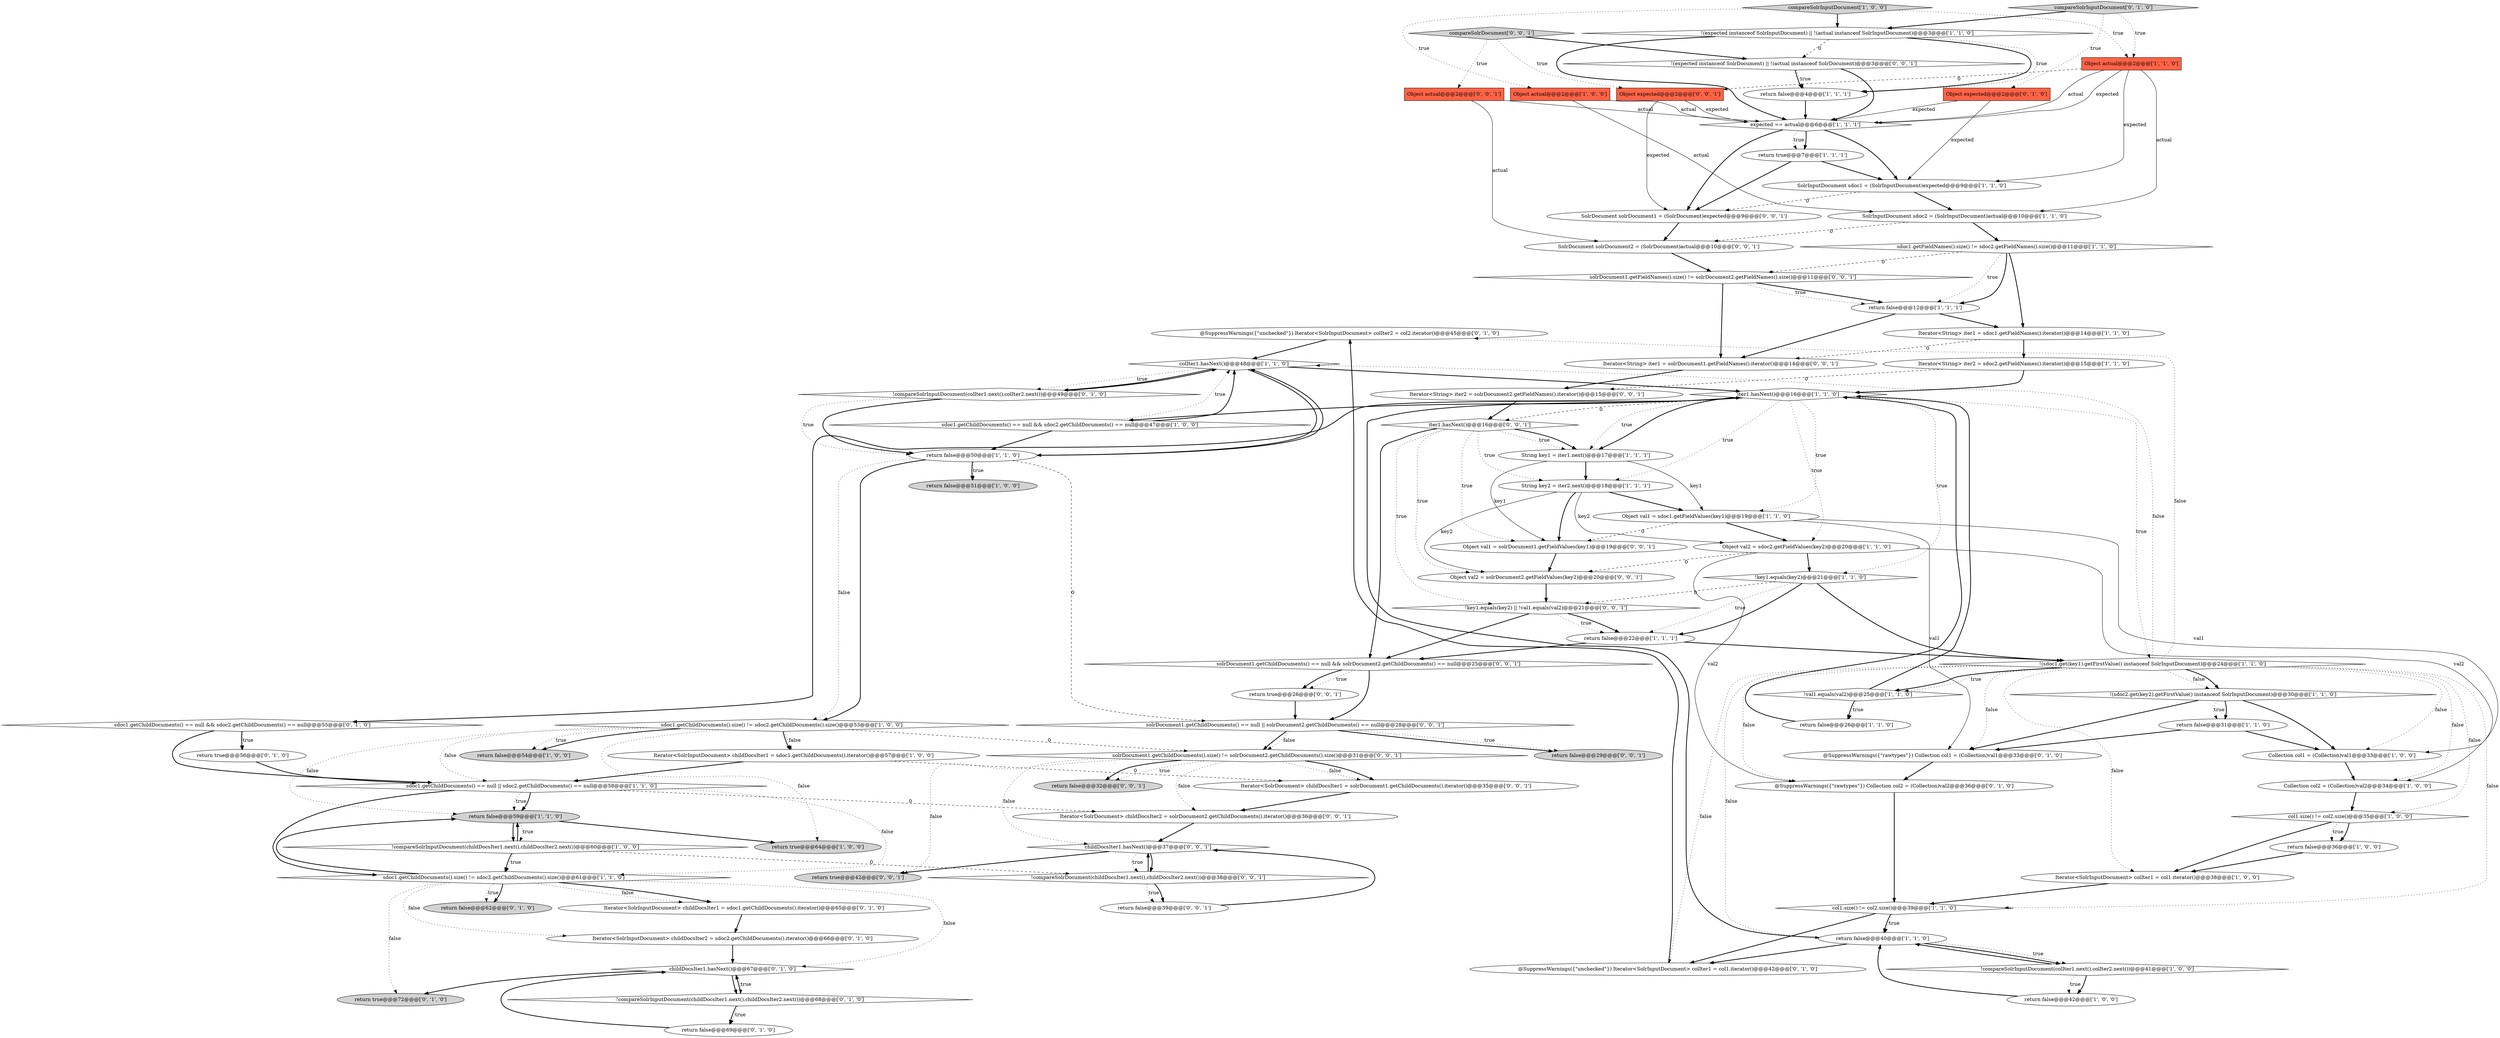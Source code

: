 digraph {
51 [style = filled, label = "@SuppressWarnings({\"unchecked\"}) Iterator<SolrInputDocument> colIter2 = col2.iterator()@@@45@@@['0', '1', '0']", fillcolor = white, shape = ellipse image = "AAA1AAABBB2BBB"];
79 [style = filled, label = "Iterator<SolrDocument> childDocsIter2 = solrDocument2.getChildDocuments().iterator()@@@36@@@['0', '0', '1']", fillcolor = white, shape = ellipse image = "AAA0AAABBB3BBB"];
50 [style = filled, label = "return false@@@69@@@['0', '1', '0']", fillcolor = white, shape = ellipse image = "AAA0AAABBB2BBB"];
82 [style = filled, label = "Iterator<SolrDocument> childDocsIter1 = solrDocument1.getChildDocuments().iterator()@@@35@@@['0', '0', '1']", fillcolor = white, shape = ellipse image = "AAA0AAABBB3BBB"];
68 [style = filled, label = "childDocsIter1.hasNext()@@@37@@@['0', '0', '1']", fillcolor = white, shape = diamond image = "AAA0AAABBB3BBB"];
63 [style = filled, label = "return false@@@39@@@['0', '0', '1']", fillcolor = white, shape = ellipse image = "AAA0AAABBB3BBB"];
28 [style = filled, label = "return true@@@7@@@['1', '1', '1']", fillcolor = white, shape = ellipse image = "AAA0AAABBB1BBB"];
5 [style = filled, label = "!(sdoc2.get(key2).getFirstValue() instanceof SolrInputDocument)@@@30@@@['1', '1', '0']", fillcolor = white, shape = diamond image = "AAA0AAABBB1BBB"];
45 [style = filled, label = "Iterator<SolrInputDocument> colIter1 = col1.iterator()@@@38@@@['1', '0', '0']", fillcolor = white, shape = ellipse image = "AAA0AAABBB1BBB"];
36 [style = filled, label = "Object actual@@@2@@@['1', '0', '0']", fillcolor = tomato, shape = box image = "AAA0AAABBB1BBB"];
4 [style = filled, label = "SolrInputDocument sdoc1 = (SolrInputDocument)expected@@@9@@@['1', '1', '0']", fillcolor = white, shape = ellipse image = "AAA0AAABBB1BBB"];
57 [style = filled, label = "return true@@@72@@@['0', '1', '0']", fillcolor = lightgray, shape = ellipse image = "AAA0AAABBB2BBB"];
20 [style = filled, label = "Iterator<SolrInputDocument> childDocsIter1 = sdoc1.getChildDocuments().iterator()@@@57@@@['1', '0', '0']", fillcolor = white, shape = ellipse image = "AAA0AAABBB1BBB"];
77 [style = filled, label = "solrDocument1.getChildDocuments().size() != solrDocument2.getChildDocuments().size()@@@31@@@['0', '0', '1']", fillcolor = white, shape = diamond image = "AAA0AAABBB3BBB"];
34 [style = filled, label = "!compareSolrInputDocument(childDocsIter1.next(),childDocsIter2.next())@@@60@@@['1', '0', '0']", fillcolor = white, shape = diamond image = "AAA0AAABBB1BBB"];
73 [style = filled, label = "SolrDocument solrDocument1 = (SolrDocument)expected@@@9@@@['0', '0', '1']", fillcolor = white, shape = ellipse image = "AAA0AAABBB3BBB"];
29 [style = filled, label = "!val1.equals(val2)@@@25@@@['1', '1', '0']", fillcolor = white, shape = diamond image = "AAA0AAABBB1BBB"];
18 [style = filled, label = "Collection col2 = (Collection)val2@@@34@@@['1', '0', '0']", fillcolor = white, shape = ellipse image = "AAA0AAABBB1BBB"];
21 [style = filled, label = "colIter1.hasNext()@@@48@@@['1', '1', '0']", fillcolor = white, shape = diamond image = "AAA0AAABBB1BBB"];
59 [style = filled, label = "!compareSolrInputDocument(childDocsIter1.next(),childDocsIter2.next())@@@68@@@['0', '1', '0']", fillcolor = white, shape = diamond image = "AAA0AAABBB2BBB"];
0 [style = filled, label = "col1.size() != col2.size()@@@39@@@['1', '1', '0']", fillcolor = white, shape = diamond image = "AAA0AAABBB1BBB"];
13 [style = filled, label = "expected == actual@@@6@@@['1', '1', '1']", fillcolor = white, shape = diamond image = "AAA0AAABBB1BBB"];
71 [style = filled, label = "Iterator<String> iter2 = solrDocument2.getFieldNames().iterator()@@@15@@@['0', '0', '1']", fillcolor = white, shape = ellipse image = "AAA0AAABBB3BBB"];
33 [style = filled, label = "return false@@@42@@@['1', '0', '0']", fillcolor = white, shape = ellipse image = "AAA0AAABBB1BBB"];
85 [style = filled, label = "Object expected@@@2@@@['0', '0', '1']", fillcolor = tomato, shape = box image = "AAA0AAABBB3BBB"];
25 [style = filled, label = "sdoc1.getChildDocuments().size() != sdoc2.getChildDocuments().size()@@@53@@@['1', '0', '0']", fillcolor = white, shape = diamond image = "AAA0AAABBB1BBB"];
65 [style = filled, label = "Iterator<String> iter1 = solrDocument1.getFieldNames().iterator()@@@14@@@['0', '0', '1']", fillcolor = white, shape = ellipse image = "AAA0AAABBB3BBB"];
3 [style = filled, label = "return false@@@50@@@['1', '1', '0']", fillcolor = white, shape = ellipse image = "AAA0AAABBB1BBB"];
1 [style = filled, label = "return false@@@51@@@['1', '0', '0']", fillcolor = lightgray, shape = ellipse image = "AAA0AAABBB1BBB"];
69 [style = filled, label = "!(expected instanceof SolrDocument) || !(actual instanceof SolrDocument)@@@3@@@['0', '0', '1']", fillcolor = white, shape = diamond image = "AAA0AAABBB3BBB"];
7 [style = filled, label = "return false@@@31@@@['1', '1', '0']", fillcolor = white, shape = ellipse image = "AAA0AAABBB1BBB"];
30 [style = filled, label = "!(sdoc1.get(key1).getFirstValue() instanceof SolrInputDocument)@@@24@@@['1', '1', '0']", fillcolor = white, shape = diamond image = "AAA0AAABBB1BBB"];
17 [style = filled, label = "return true@@@64@@@['1', '0', '0']", fillcolor = lightgray, shape = ellipse image = "AAA0AAABBB1BBB"];
41 [style = filled, label = "return false@@@4@@@['1', '1', '1']", fillcolor = white, shape = ellipse image = "AAA0AAABBB1BBB"];
8 [style = filled, label = "return false@@@59@@@['1', '1', '0']", fillcolor = lightgray, shape = ellipse image = "AAA0AAABBB1BBB"];
9 [style = filled, label = "return false@@@22@@@['1', '1', '1']", fillcolor = white, shape = ellipse image = "AAA0AAABBB1BBB"];
16 [style = filled, label = "String key1 = iter1.next()@@@17@@@['1', '1', '1']", fillcolor = white, shape = ellipse image = "AAA0AAABBB1BBB"];
10 [style = filled, label = "Object val1 = sdoc1.getFieldValues(key1)@@@19@@@['1', '1', '0']", fillcolor = white, shape = ellipse image = "AAA0AAABBB1BBB"];
15 [style = filled, label = "Collection col1 = (Collection)val1@@@33@@@['1', '0', '0']", fillcolor = white, shape = ellipse image = "AAA0AAABBB1BBB"];
32 [style = filled, label = "Iterator<String> iter1 = sdoc1.getFieldNames().iterator()@@@14@@@['1', '1', '0']", fillcolor = white, shape = ellipse image = "AAA0AAABBB1BBB"];
54 [style = filled, label = "@SuppressWarnings({\"rawtypes\"}) Collection col2 = (Collection)val2@@@36@@@['0', '1', '0']", fillcolor = white, shape = ellipse image = "AAA1AAABBB2BBB"];
62 [style = filled, label = "return true@@@42@@@['0', '0', '1']", fillcolor = lightgray, shape = ellipse image = "AAA0AAABBB3BBB"];
42 [style = filled, label = "SolrInputDocument sdoc2 = (SolrInputDocument)actual@@@10@@@['1', '1', '0']", fillcolor = white, shape = ellipse image = "AAA0AAABBB1BBB"];
44 [style = filled, label = "String key2 = iter2.next()@@@18@@@['1', '1', '1']", fillcolor = white, shape = ellipse image = "AAA0AAABBB1BBB"];
80 [style = filled, label = "Object actual@@@2@@@['0', '0', '1']", fillcolor = tomato, shape = box image = "AAA0AAABBB3BBB"];
39 [style = filled, label = "!key1.equals(key2)@@@21@@@['1', '1', '0']", fillcolor = white, shape = diamond image = "AAA0AAABBB1BBB"];
43 [style = filled, label = "return false@@@12@@@['1', '1', '1']", fillcolor = white, shape = ellipse image = "AAA0AAABBB1BBB"];
22 [style = filled, label = "return false@@@40@@@['1', '1', '0']", fillcolor = white, shape = ellipse image = "AAA0AAABBB1BBB"];
6 [style = filled, label = "sdoc1.getFieldNames().size() != sdoc2.getFieldNames().size()@@@11@@@['1', '1', '0']", fillcolor = white, shape = diamond image = "AAA0AAABBB1BBB"];
24 [style = filled, label = "Object val2 = sdoc2.getFieldValues(key2)@@@20@@@['1', '1', '0']", fillcolor = white, shape = ellipse image = "AAA0AAABBB1BBB"];
53 [style = filled, label = "Iterator<SolrInputDocument> childDocsIter2 = sdoc2.getChildDocuments().iterator()@@@66@@@['0', '1', '0']", fillcolor = white, shape = ellipse image = "AAA0AAABBB2BBB"];
31 [style = filled, label = "!(expected instanceof SolrInputDocument) || !(actual instanceof SolrInputDocument)@@@3@@@['1', '1', '0']", fillcolor = white, shape = diamond image = "AAA0AAABBB1BBB"];
14 [style = filled, label = "iter1.hasNext()@@@16@@@['1', '1', '0']", fillcolor = white, shape = diamond image = "AAA0AAABBB1BBB"];
67 [style = filled, label = "SolrDocument solrDocument2 = (SolrDocument)actual@@@10@@@['0', '0', '1']", fillcolor = white, shape = ellipse image = "AAA0AAABBB3BBB"];
12 [style = filled, label = "sdoc1.getChildDocuments() == null || sdoc2.getChildDocuments() == null@@@58@@@['1', '1', '0']", fillcolor = white, shape = diamond image = "AAA0AAABBB1BBB"];
61 [style = filled, label = "compareSolrInputDocument['0', '1', '0']", fillcolor = lightgray, shape = diamond image = "AAA0AAABBB2BBB"];
2 [style = filled, label = "return false@@@26@@@['1', '1', '0']", fillcolor = white, shape = ellipse image = "AAA0AAABBB1BBB"];
70 [style = filled, label = "return true@@@26@@@['0', '0', '1']", fillcolor = white, shape = ellipse image = "AAA0AAABBB3BBB"];
46 [style = filled, label = "Object expected@@@2@@@['0', '1', '0']", fillcolor = tomato, shape = box image = "AAA0AAABBB2BBB"];
11 [style = filled, label = "col1.size() != col2.size()@@@35@@@['1', '0', '0']", fillcolor = white, shape = diamond image = "AAA0AAABBB1BBB"];
81 [style = filled, label = "solrDocument1.getChildDocuments() == null || solrDocument2.getChildDocuments() == null@@@28@@@['0', '0', '1']", fillcolor = white, shape = diamond image = "AAA0AAABBB3BBB"];
52 [style = filled, label = "sdoc1.getChildDocuments() == null && sdoc2.getChildDocuments() == null@@@55@@@['0', '1', '0']", fillcolor = white, shape = diamond image = "AAA0AAABBB2BBB"];
38 [style = filled, label = "compareSolrInputDocument['1', '0', '0']", fillcolor = lightgray, shape = diamond image = "AAA0AAABBB1BBB"];
49 [style = filled, label = "childDocsIter1.hasNext()@@@67@@@['0', '1', '0']", fillcolor = white, shape = diamond image = "AAA0AAABBB2BBB"];
60 [style = filled, label = "@SuppressWarnings({\"unchecked\"}) Iterator<SolrInputDocument> colIter1 = col1.iterator()@@@42@@@['0', '1', '0']", fillcolor = white, shape = ellipse image = "AAA0AAABBB2BBB"];
83 [style = filled, label = "Object val2 = solrDocument2.getFieldValues(key2)@@@20@@@['0', '0', '1']", fillcolor = white, shape = ellipse image = "AAA0AAABBB3BBB"];
48 [style = filled, label = "!compareSolrInputDocument(colIter1.next(),colIter2.next())@@@49@@@['0', '1', '0']", fillcolor = white, shape = diamond image = "AAA0AAABBB2BBB"];
78 [style = filled, label = "solrDocument1.getChildDocuments() == null && solrDocument2.getChildDocuments() == null@@@25@@@['0', '0', '1']", fillcolor = white, shape = diamond image = "AAA0AAABBB3BBB"];
40 [style = filled, label = "Object actual@@@2@@@['1', '1', '0']", fillcolor = tomato, shape = box image = "AAA0AAABBB1BBB"];
26 [style = filled, label = "sdoc1.getChildDocuments().size() != sdoc2.getChildDocuments().size()@@@61@@@['1', '1', '0']", fillcolor = white, shape = diamond image = "AAA0AAABBB1BBB"];
66 [style = filled, label = "return false@@@32@@@['0', '0', '1']", fillcolor = lightgray, shape = ellipse image = "AAA0AAABBB3BBB"];
27 [style = filled, label = "return false@@@36@@@['1', '0', '0']", fillcolor = white, shape = ellipse image = "AAA0AAABBB1BBB"];
76 [style = filled, label = "Object val1 = solrDocument1.getFieldValues(key1)@@@19@@@['0', '0', '1']", fillcolor = white, shape = ellipse image = "AAA0AAABBB3BBB"];
56 [style = filled, label = "@SuppressWarnings({\"rawtypes\"}) Collection col1 = (Collection)val1@@@33@@@['0', '1', '0']", fillcolor = white, shape = ellipse image = "AAA0AAABBB2BBB"];
72 [style = filled, label = "!compareSolrDocument(childDocsIter1.next(),childDocsIter2.next())@@@38@@@['0', '0', '1']", fillcolor = white, shape = diamond image = "AAA0AAABBB3BBB"];
64 [style = filled, label = "solrDocument1.getFieldNames().size() != solrDocument2.getFieldNames().size()@@@11@@@['0', '0', '1']", fillcolor = white, shape = diamond image = "AAA0AAABBB3BBB"];
23 [style = filled, label = "Iterator<String> iter2 = sdoc2.getFieldNames().iterator()@@@15@@@['1', '1', '0']", fillcolor = white, shape = ellipse image = "AAA0AAABBB1BBB"];
55 [style = filled, label = "return true@@@56@@@['0', '1', '0']", fillcolor = white, shape = ellipse image = "AAA0AAABBB2BBB"];
58 [style = filled, label = "return false@@@62@@@['0', '1', '0']", fillcolor = lightgray, shape = ellipse image = "AAA0AAABBB2BBB"];
84 [style = filled, label = "!key1.equals(key2) || !val1.equals(val2)@@@21@@@['0', '0', '1']", fillcolor = white, shape = diamond image = "AAA0AAABBB3BBB"];
47 [style = filled, label = "Iterator<SolrInputDocument> childDocsIter1 = sdoc1.getChildDocuments().iterator()@@@65@@@['0', '1', '0']", fillcolor = white, shape = ellipse image = "AAA0AAABBB2BBB"];
75 [style = filled, label = "compareSolrDocument['0', '0', '1']", fillcolor = lightgray, shape = diamond image = "AAA0AAABBB3BBB"];
37 [style = filled, label = "sdoc1.getChildDocuments() == null && sdoc2.getChildDocuments() == null@@@47@@@['1', '0', '0']", fillcolor = white, shape = diamond image = "AAA0AAABBB1BBB"];
86 [style = filled, label = "return false@@@29@@@['0', '0', '1']", fillcolor = lightgray, shape = ellipse image = "AAA0AAABBB3BBB"];
35 [style = filled, label = "return false@@@54@@@['1', '0', '0']", fillcolor = lightgray, shape = ellipse image = "AAA0AAABBB1BBB"];
19 [style = filled, label = "!compareSolrInputDocument(colIter1.next(),colIter2.next())@@@41@@@['1', '0', '0']", fillcolor = white, shape = diamond image = "AAA0AAABBB1BBB"];
74 [style = filled, label = "iter1.hasNext()@@@16@@@['0', '0', '1']", fillcolor = white, shape = diamond image = "AAA0AAABBB3BBB"];
14->74 [style = dashed, label="0"];
85->13 [style = solid, label="expected"];
74->84 [style = dotted, label="true"];
32->23 [style = bold, label=""];
36->13 [style = solid, label="actual"];
68->72 [style = bold, label=""];
21->3 [style = bold, label=""];
10->24 [style = bold, label=""];
24->18 [style = solid, label="val2"];
4->42 [style = bold, label=""];
3->1 [style = dotted, label="true"];
6->43 [style = bold, label=""];
59->49 [style = bold, label=""];
3->81 [style = dashed, label="0"];
70->81 [style = bold, label=""];
78->81 [style = bold, label=""];
72->63 [style = dotted, label="true"];
41->13 [style = bold, label=""];
19->22 [style = bold, label=""];
80->13 [style = solid, label="actual"];
74->44 [style = dotted, label="true"];
21->48 [style = dotted, label="true"];
77->62 [style = dotted, label="false"];
9->30 [style = bold, label=""];
30->11 [style = dotted, label="false"];
45->0 [style = bold, label=""];
19->33 [style = bold, label=""];
3->1 [style = bold, label=""];
25->20 [style = dotted, label="false"];
51->21 [style = bold, label=""];
11->27 [style = bold, label=""];
52->55 [style = bold, label=""];
61->40 [style = dotted, label="true"];
69->13 [style = bold, label=""];
6->32 [style = bold, label=""];
7->56 [style = bold, label=""];
30->22 [style = dotted, label="false"];
22->14 [style = bold, label=""];
25->35 [style = bold, label=""];
3->25 [style = bold, label=""];
55->12 [style = bold, label=""];
44->24 [style = solid, label="key2"];
48->3 [style = dotted, label="true"];
64->65 [style = bold, label=""];
81->77 [style = bold, label=""];
65->71 [style = bold, label=""];
26->49 [style = dotted, label="false"];
26->53 [style = dotted, label="false"];
44->76 [style = bold, label=""];
39->30 [style = bold, label=""];
34->26 [style = bold, label=""];
30->21 [style = dotted, label="false"];
28->73 [style = bold, label=""];
64->43 [style = bold, label=""];
38->40 [style = dotted, label="true"];
46->4 [style = solid, label="expected"];
54->0 [style = bold, label=""];
25->35 [style = dotted, label="true"];
46->13 [style = solid, label="expected"];
34->26 [style = dotted, label="true"];
14->39 [style = dotted, label="true"];
83->84 [style = bold, label=""];
0->22 [style = bold, label=""];
8->34 [style = dotted, label="true"];
25->8 [style = dotted, label="false"];
13->28 [style = bold, label=""];
30->29 [style = dotted, label="true"];
24->54 [style = solid, label="val2"];
80->67 [style = solid, label="actual"];
30->56 [style = dotted, label="false"];
30->51 [style = dotted, label="false"];
20->82 [style = dashed, label="0"];
12->8 [style = dotted, label="true"];
30->18 [style = dotted, label="false"];
44->10 [style = bold, label=""];
37->21 [style = bold, label=""];
49->59 [style = dotted, label="true"];
73->67 [style = bold, label=""];
78->70 [style = bold, label=""];
12->79 [style = dashed, label="0"];
29->2 [style = dotted, label="true"];
31->41 [style = bold, label=""];
11->27 [style = dotted, label="true"];
30->54 [style = dotted, label="false"];
21->48 [style = bold, label=""];
4->73 [style = dashed, label="0"];
75->85 [style = dotted, label="true"];
6->43 [style = dotted, label="true"];
38->31 [style = bold, label=""];
14->52 [style = bold, label=""];
9->78 [style = bold, label=""];
36->42 [style = solid, label="actual"];
52->55 [style = dotted, label="true"];
23->71 [style = dashed, label="0"];
37->3 [style = bold, label=""];
77->66 [style = bold, label=""];
77->82 [style = dotted, label="false"];
29->14 [style = bold, label=""];
78->70 [style = dotted, label="true"];
74->16 [style = dotted, label="true"];
14->44 [style = dotted, label="true"];
10->56 [style = solid, label="val1"];
12->26 [style = dotted, label="false"];
84->9 [style = dotted, label="true"];
52->12 [style = bold, label=""];
26->47 [style = dotted, label="false"];
27->45 [style = bold, label=""];
20->12 [style = bold, label=""];
76->83 [style = bold, label=""];
5->7 [style = bold, label=""];
14->30 [style = dotted, label="true"];
40->13 [style = solid, label="actual"];
77->68 [style = dotted, label="false"];
22->60 [style = bold, label=""];
12->26 [style = bold, label=""];
26->57 [style = dotted, label="false"];
22->19 [style = bold, label=""];
48->21 [style = bold, label=""];
11->45 [style = bold, label=""];
5->56 [style = bold, label=""];
26->8 [style = bold, label=""];
21->14 [style = bold, label=""];
81->86 [style = bold, label=""];
13->4 [style = bold, label=""];
24->39 [style = bold, label=""];
69->41 [style = dotted, label="true"];
0->22 [style = dotted, label="true"];
14->16 [style = bold, label=""];
43->32 [style = bold, label=""];
53->49 [style = bold, label=""];
49->59 [style = bold, label=""];
15->18 [style = bold, label=""];
74->78 [style = bold, label=""];
74->76 [style = dotted, label="true"];
32->65 [style = dashed, label="0"];
29->2 [style = bold, label=""];
26->58 [style = dotted, label="true"];
3->21 [style = bold, label=""];
13->28 [style = dotted, label="true"];
30->45 [style = dotted, label="false"];
71->74 [style = bold, label=""];
25->17 [style = dotted, label="false"];
31->69 [style = dashed, label="0"];
82->79 [style = bold, label=""];
19->33 [style = dotted, label="true"];
34->72 [style = dashed, label="0"];
43->65 [style = bold, label=""];
38->36 [style = dotted, label="true"];
40->4 [style = solid, label="expected"];
30->60 [style = dotted, label="false"];
69->41 [style = bold, label=""];
28->4 [style = bold, label=""];
42->6 [style = bold, label=""];
16->10 [style = solid, label="key1"];
30->0 [style = dotted, label="false"];
60->51 [style = bold, label=""];
25->77 [style = dashed, label="0"];
59->50 [style = dotted, label="true"];
40->13 [style = solid, label="expected"];
77->79 [style = dotted, label="false"];
68->72 [style = dotted, label="true"];
39->9 [style = bold, label=""];
85->73 [style = solid, label="expected"];
75->69 [style = bold, label=""];
14->24 [style = dotted, label="true"];
23->14 [style = bold, label=""];
77->82 [style = bold, label=""];
81->86 [style = dotted, label="true"];
7->15 [style = bold, label=""];
31->13 [style = bold, label=""];
31->41 [style = dotted, label="true"];
12->8 [style = bold, label=""];
39->9 [style = dotted, label="true"];
18->11 [style = bold, label=""];
84->78 [style = bold, label=""];
72->68 [style = bold, label=""];
44->83 [style = solid, label="key2"];
30->15 [style = dotted, label="false"];
77->66 [style = dotted, label="true"];
0->60 [style = bold, label=""];
26->47 [style = bold, label=""];
30->5 [style = dotted, label="false"];
22->19 [style = dotted, label="true"];
61->31 [style = bold, label=""];
81->77 [style = dotted, label="false"];
63->68 [style = bold, label=""];
68->62 [style = bold, label=""];
26->58 [style = bold, label=""];
84->9 [style = bold, label=""];
25->20 [style = bold, label=""];
10->76 [style = dashed, label="0"];
61->46 [style = dotted, label="true"];
59->50 [style = bold, label=""];
75->80 [style = dotted, label="true"];
14->37 [style = bold, label=""];
47->53 [style = bold, label=""];
16->76 [style = solid, label="key1"];
14->16 [style = dotted, label="true"];
74->16 [style = bold, label=""];
5->7 [style = dotted, label="true"];
37->21 [style = dotted, label="true"];
8->17 [style = bold, label=""];
24->83 [style = dashed, label="0"];
5->15 [style = bold, label=""];
56->54 [style = bold, label=""];
8->34 [style = bold, label=""];
72->63 [style = bold, label=""];
74->83 [style = dotted, label="true"];
10->15 [style = solid, label="val1"];
16->44 [style = bold, label=""];
33->22 [style = bold, label=""];
42->67 [style = dashed, label="0"];
49->57 [style = bold, label=""];
50->49 [style = bold, label=""];
30->5 [style = bold, label=""];
14->10 [style = dotted, label="true"];
40->42 [style = solid, label="actual"];
3->25 [style = dotted, label="false"];
67->64 [style = bold, label=""];
2->14 [style = bold, label=""];
40->85 [style = dashed, label="0"];
34->8 [style = bold, label=""];
79->68 [style = bold, label=""];
13->73 [style = bold, label=""];
48->3 [style = bold, label=""];
6->64 [style = dashed, label="0"];
39->84 [style = dashed, label="0"];
64->43 [style = dotted, label="true"];
30->29 [style = bold, label=""];
25->12 [style = dotted, label="false"];
}
